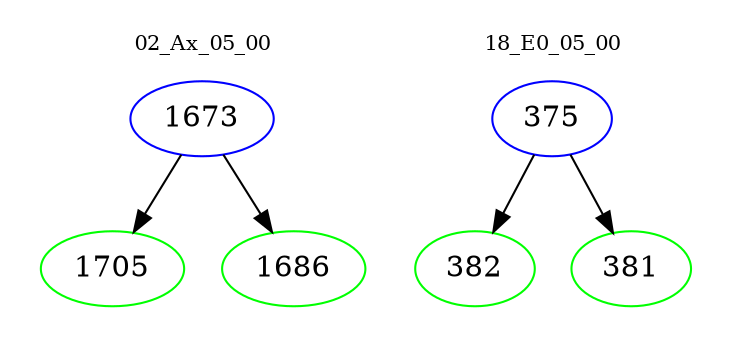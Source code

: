 digraph{
subgraph cluster_0 {
color = white
label = "02_Ax_05_00";
fontsize=10;
T0_1673 [label="1673", color="blue"]
T0_1673 -> T0_1705 [color="black"]
T0_1705 [label="1705", color="green"]
T0_1673 -> T0_1686 [color="black"]
T0_1686 [label="1686", color="green"]
}
subgraph cluster_1 {
color = white
label = "18_E0_05_00";
fontsize=10;
T1_375 [label="375", color="blue"]
T1_375 -> T1_382 [color="black"]
T1_382 [label="382", color="green"]
T1_375 -> T1_381 [color="black"]
T1_381 [label="381", color="green"]
}
}
